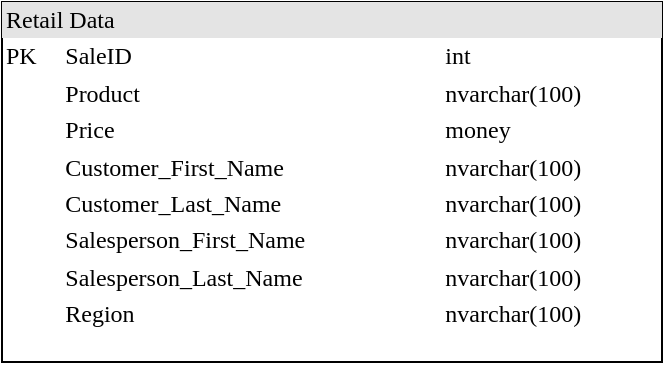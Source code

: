 <mxfile version="26.0.6" pages="2">
  <diagram name="1NF" id="2ca16b54-16f6-2749-3443-fa8db7711227">
    <mxGraphModel dx="1024" dy="533" grid="1" gridSize="10" guides="1" tooltips="1" connect="1" arrows="1" fold="1" page="1" pageScale="1" pageWidth="1100" pageHeight="850" background="none" math="0" shadow="0">
      <root>
        <mxCell id="0" />
        <mxCell id="1" parent="0" />
        <mxCell id="2ed32ef02a7f4228-8" value="&lt;div style=&quot;box-sizing: border-box; width: 100%; background: rgb(228, 228, 228); padding: 2px;&quot;&gt;Retail Data&lt;/div&gt;&lt;table style=&quot;width: 100% ; font-size: 1em&quot; cellpadding=&quot;2&quot; cellspacing=&quot;0&quot;&gt;&lt;tbody&gt;&lt;tr&gt;&lt;td&gt;PK&lt;/td&gt;&lt;td&gt;SaleID&lt;/td&gt;&lt;td&gt;int&lt;/td&gt;&lt;/tr&gt;&lt;tr&gt;&lt;td&gt;&lt;br&gt;&lt;/td&gt;&lt;td&gt;Product&lt;/td&gt;&lt;td&gt;nvarchar(100)&lt;/td&gt;&lt;/tr&gt;&lt;tr&gt;&lt;td&gt;&lt;/td&gt;&lt;td&gt;Price&lt;/td&gt;&lt;td&gt;money&lt;/td&gt;&lt;/tr&gt;&lt;tr&gt;&lt;td&gt;&lt;br&gt;&lt;/td&gt;&lt;td&gt;Customer_First_Name&lt;/td&gt;&lt;td&gt;nvarchar(100)&lt;/td&gt;&lt;/tr&gt;&lt;tr&gt;&lt;td&gt;&lt;br&gt;&lt;/td&gt;&lt;td&gt;Customer_Last_Name&lt;/td&gt;&lt;td&gt;nvarchar(100)&lt;/td&gt;&lt;/tr&gt;&lt;tr&gt;&lt;td&gt;&lt;br&gt;&lt;/td&gt;&lt;td&gt;Salesperson_First_Name&lt;/td&gt;&lt;td&gt;nvarchar(100)&lt;/td&gt;&lt;/tr&gt;&lt;tr&gt;&lt;td&gt;&lt;br&gt;&lt;/td&gt;&lt;td&gt;Salesperson_Last_Name&lt;br&gt;&lt;/td&gt;&lt;td&gt;nvarchar(100)&lt;/td&gt;&lt;/tr&gt;&lt;tr&gt;&lt;td&gt;&lt;br&gt;&lt;/td&gt;&lt;td&gt;Region&lt;br&gt;&lt;/td&gt;&lt;td&gt;nvarchar(100)&lt;/td&gt;&lt;/tr&gt;&lt;/tbody&gt;&lt;/table&gt;" style="verticalAlign=top;align=left;overflow=fill;html=1;rounded=0;shadow=0;comic=0;labelBackgroundColor=none;strokeWidth=1;fontFamily=Verdana;fontSize=12" parent="1" vertex="1">
          <mxGeometry x="460" y="280" width="330" height="180" as="geometry" />
        </mxCell>
      </root>
    </mxGraphModel>
  </diagram>
  <diagram id="Gsq86oycWxwCiOxkmwBa" name="2NF">
    <mxGraphModel dx="1434" dy="746" grid="1" gridSize="10" guides="1" tooltips="1" connect="1" arrows="1" fold="1" page="1" pageScale="1" pageWidth="850" pageHeight="1100" math="0" shadow="0">
      <root>
        <mxCell id="0" />
        <mxCell id="1" parent="0" />
        <mxCell id="eNmDHh7vBmV5QDy0EjzS-8" style="edgeStyle=orthogonalEdgeStyle;rounded=0;orthogonalLoop=1;jettySize=auto;html=1;endArrow=ERoneToMany;endFill=0;startArrow=ERmandOne;startFill=0;" parent="1" source="eNmDHh7vBmV5QDy0EjzS-1" edge="1">
          <mxGeometry relative="1" as="geometry">
            <mxPoint x="520" y="530" as="targetPoint" />
          </mxGeometry>
        </mxCell>
        <mxCell id="eNmDHh7vBmV5QDy0EjzS-1" value="&lt;div style=&quot;box-sizing: border-box; width: 100%; background: rgb(228, 228, 228); padding: 2px;&quot;&gt;Product&lt;/div&gt;&lt;table style=&quot;width: 100% ; font-size: 1em&quot; cellpadding=&quot;2&quot; cellspacing=&quot;0&quot;&gt;&lt;tbody&gt;&lt;tr&gt;&lt;td&gt;PK&lt;/td&gt;&lt;td&gt;&lt;b&gt;&lt;u&gt;ProductID&lt;/u&gt;&lt;/b&gt;&lt;/td&gt;&lt;td&gt;int&lt;/td&gt;&lt;/tr&gt;&lt;tr&gt;&lt;td&gt;&lt;br&gt;&lt;/td&gt;&lt;td&gt;Price&lt;/td&gt;&lt;td&gt;money&lt;/td&gt;&lt;/tr&gt;&lt;tr&gt;&lt;td&gt;&lt;br&gt;&lt;/td&gt;&lt;td&gt;Product_Description&lt;/td&gt;&lt;td&gt;nvarchar(100)&lt;/td&gt;&lt;/tr&gt;&lt;/tbody&gt;&lt;/table&gt;" style="verticalAlign=top;align=left;overflow=fill;html=1;rounded=0;shadow=0;comic=0;labelBackgroundColor=none;strokeWidth=1;fontFamily=Verdana;fontSize=12" parent="1" vertex="1">
          <mxGeometry x="50" y="450" width="260" height="100" as="geometry" />
        </mxCell>
        <mxCell id="eNmDHh7vBmV5QDy0EjzS-9" style="edgeStyle=orthogonalEdgeStyle;rounded=0;orthogonalLoop=1;jettySize=auto;html=1;entryX=0;entryY=0.5;entryDx=0;entryDy=0;endArrow=none;endFill=0;startArrow=ERmandOne;startFill=0;" parent="1" source="eNmDHh7vBmV5QDy0EjzS-2" target="eNmDHh7vBmV5QDy0EjzS-4" edge="1">
          <mxGeometry relative="1" as="geometry" />
        </mxCell>
        <mxCell id="eNmDHh7vBmV5QDy0EjzS-2" value="&lt;div style=&quot;box-sizing: border-box; width: 100%; background: rgb(228, 228, 228); padding: 2px;&quot;&gt;Salesperson&lt;/div&gt;&lt;table style=&quot;width: 100% ; font-size: 1em&quot; cellpadding=&quot;2&quot; cellspacing=&quot;0&quot;&gt;&lt;tbody&gt;&lt;tr&gt;&lt;td&gt;PK&lt;/td&gt;&lt;td&gt;&lt;b&gt;&lt;u&gt;EmployeeID&lt;/u&gt;&lt;/b&gt;&lt;/td&gt;&lt;td&gt;int&lt;/td&gt;&lt;/tr&gt;&lt;tr&gt;&lt;td&gt;&lt;/td&gt;&lt;td&gt;Salesperson_First_Name&lt;/td&gt;&lt;td&gt;nvarchar(100)&lt;/td&gt;&lt;/tr&gt;&lt;tr&gt;&lt;td&gt;&lt;br&gt;&lt;/td&gt;&lt;td&gt;Salesperson_Last_Name&lt;/td&gt;&lt;td&gt;nvarchar(100)&lt;/td&gt;&lt;/tr&gt;&lt;tr&gt;&lt;td&gt;&lt;br&gt;&lt;/td&gt;&lt;td&gt;&lt;br&gt;&lt;/td&gt;&lt;td&gt;&lt;br&gt;&lt;/td&gt;&lt;/tr&gt;&lt;/tbody&gt;&lt;/table&gt;" style="verticalAlign=top;align=left;overflow=fill;html=1;rounded=0;shadow=0;comic=0;labelBackgroundColor=none;strokeWidth=1;fontFamily=Verdana;fontSize=12" parent="1" vertex="1">
          <mxGeometry x="20" y="710" width="290" height="80" as="geometry" />
        </mxCell>
        <mxCell id="eNmDHh7vBmV5QDy0EjzS-5" style="edgeStyle=orthogonalEdgeStyle;rounded=0;orthogonalLoop=1;jettySize=auto;html=1;entryX=0;entryY=0.5;entryDx=0;entryDy=0;endArrow=none;endFill=0;startArrow=ERmandOne;startFill=0;" parent="1" source="eNmDHh7vBmV5QDy0EjzS-3" target="eNmDHh7vBmV5QDy0EjzS-4" edge="1">
          <mxGeometry relative="1" as="geometry" />
        </mxCell>
        <mxCell id="eNmDHh7vBmV5QDy0EjzS-3" value="&lt;div style=&quot;box-sizing: border-box; width: 100%; background: rgb(228, 228, 228); padding: 2px;&quot;&gt;Customer&lt;/div&gt;&lt;table style=&quot;width: 100% ; font-size: 1em&quot; cellpadding=&quot;2&quot; cellspacing=&quot;0&quot;&gt;&lt;tbody&gt;&lt;tr&gt;&lt;td&gt;PK&lt;/td&gt;&lt;td&gt;&lt;b&gt;&lt;u&gt;CustomerID&lt;/u&gt;&lt;/b&gt;&lt;/td&gt;&lt;td&gt;int&lt;/td&gt;&lt;/tr&gt;&lt;tr&gt;&lt;td&gt;&lt;br&gt;&lt;/td&gt;&lt;td&gt;Customer_First_Name&lt;/td&gt;&lt;td&gt;nvarchar(100)&lt;/td&gt;&lt;/tr&gt;&lt;tr&gt;&lt;td&gt;&lt;br&gt;&lt;/td&gt;&lt;td&gt;Customer_Last_Name&lt;/td&gt;&lt;td&gt;nvarchar(100)&lt;/td&gt;&lt;/tr&gt;&lt;/tbody&gt;&lt;/table&gt;" style="verticalAlign=top;align=left;overflow=fill;html=1;rounded=0;shadow=0;comic=0;labelBackgroundColor=none;strokeWidth=1;fontFamily=Verdana;fontSize=12" parent="1" vertex="1">
          <mxGeometry x="10" y="220" width="300" height="160" as="geometry" />
        </mxCell>
        <mxCell id="eNmDHh7vBmV5QDy0EjzS-4" value="&lt;div style=&quot;box-sizing: border-box; width: 100%; background: rgb(228, 228, 228); padding: 2px;&quot;&gt;Sales&lt;/div&gt;&lt;table style=&quot;width: 100% ; font-size: 1em&quot; cellpadding=&quot;2&quot; cellspacing=&quot;0&quot;&gt;&lt;tbody&gt;&lt;tr&gt;&lt;td&gt;PK&lt;/td&gt;&lt;td&gt;&lt;b&gt;&lt;u&gt;SaleID&lt;/u&gt;&lt;/b&gt;&lt;/td&gt;&lt;td&gt;int&lt;/td&gt;&lt;/tr&gt;&lt;tr&gt;&lt;td&gt;FK&lt;/td&gt;&lt;td&gt;CustomerID&lt;/td&gt;&lt;td&gt;int&lt;/td&gt;&lt;/tr&gt;&lt;tr&gt;&lt;td&gt;FK&lt;/td&gt;&lt;td&gt;EmployeeID&lt;/td&gt;&lt;td&gt;int&lt;/td&gt;&lt;/tr&gt;&lt;tr&gt;&lt;td&gt;FK&lt;/td&gt;&lt;td&gt;ProductID&lt;/td&gt;&lt;td&gt;int&lt;/td&gt;&lt;/tr&gt;&lt;tr&gt;&lt;td&gt;&lt;br&gt;&lt;/td&gt;&lt;td&gt;Region&lt;/td&gt;&lt;td&gt;nvarchar(100)&lt;/td&gt;&lt;/tr&gt;&lt;/tbody&gt;&lt;/table&gt;" style="verticalAlign=top;align=left;overflow=fill;html=1;rounded=0;shadow=0;comic=0;labelBackgroundColor=none;strokeWidth=1;fontFamily=Verdana;fontSize=12" parent="1" vertex="1">
          <mxGeometry x="520" y="480" width="260" height="130" as="geometry" />
        </mxCell>
        <mxCell id="eNmDHh7vBmV5QDy0EjzS-10" style="edgeStyle=orthogonalEdgeStyle;rounded=0;orthogonalLoop=1;jettySize=auto;html=1;exitX=0.5;exitY=1;exitDx=0;exitDy=0;" parent="1" source="eNmDHh7vBmV5QDy0EjzS-1" target="eNmDHh7vBmV5QDy0EjzS-1" edge="1">
          <mxGeometry relative="1" as="geometry" />
        </mxCell>
      </root>
    </mxGraphModel>
  </diagram>
</mxfile>
